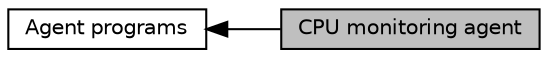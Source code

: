 digraph "CPU monitoring agent"
{
  edge [fontname="Helvetica",fontsize="10",labelfontname="Helvetica",labelfontsize="10"];
  node [fontname="Helvetica",fontsize="10",shape=record];
  rankdir=LR;
  Node0 [label="CPU monitoring agent",height=0.2,width=0.4,color="black", fillcolor="grey75", style="filled", fontcolor="black"];
  Node1 [label="Agent programs",height=0.2,width=0.4,color="black", fillcolor="white", style="filled",URL="$group__agents.html"];
  Node1->Node0 [shape=plaintext, dir="back", style="solid"];
}
